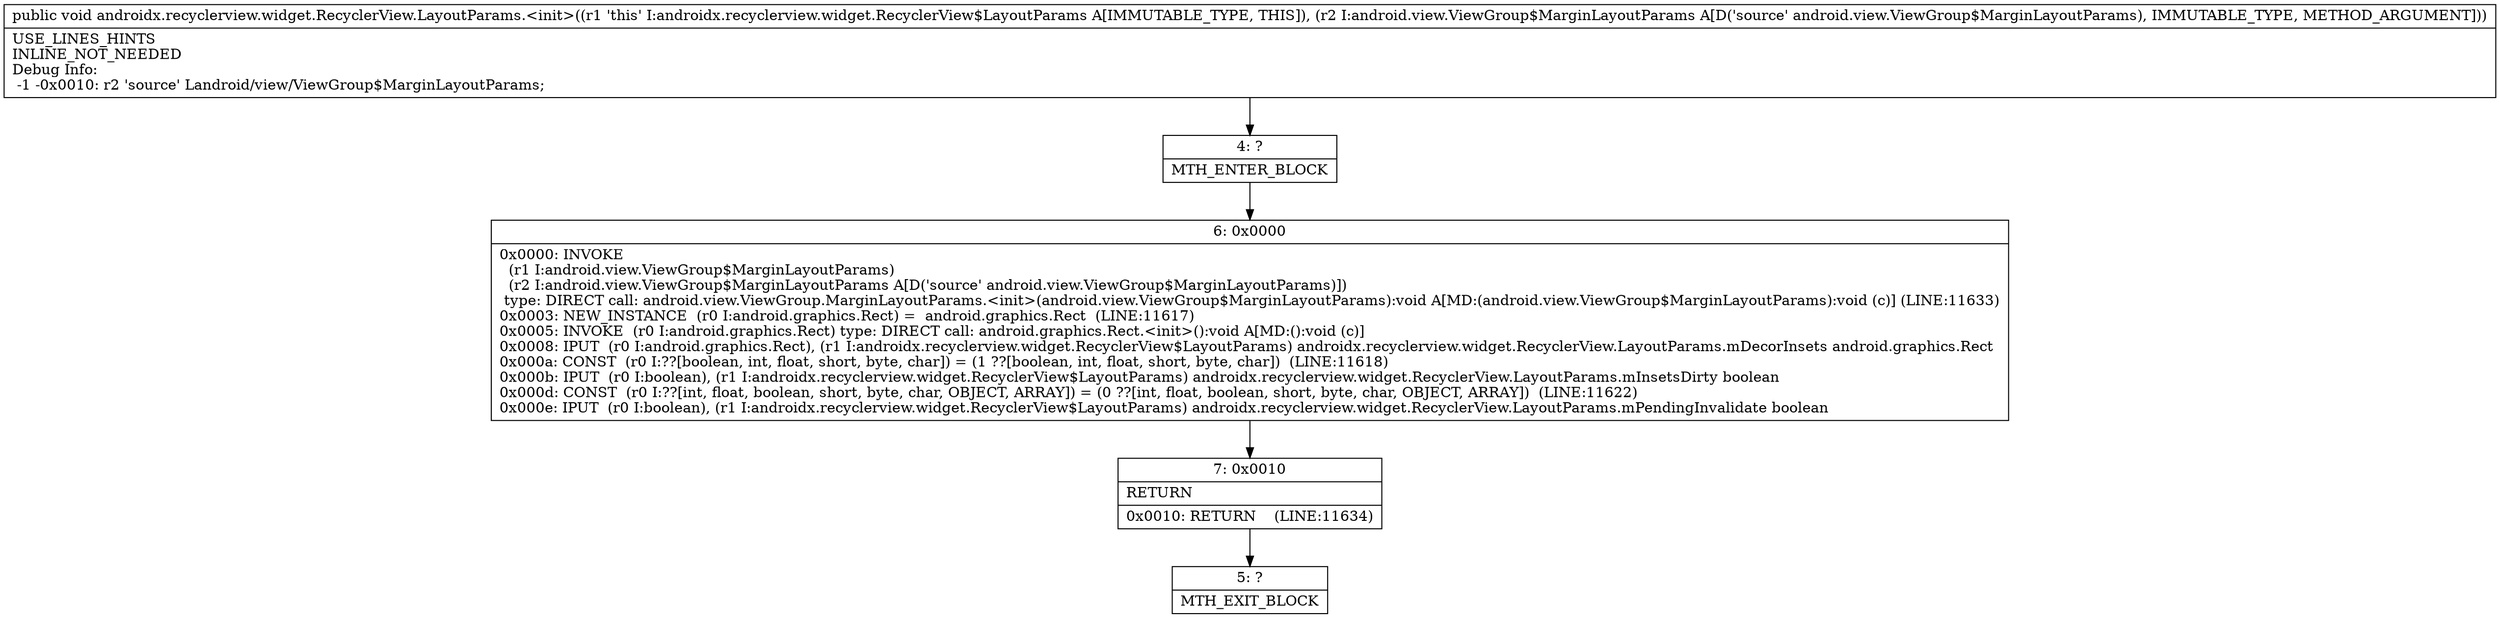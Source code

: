 digraph "CFG forandroidx.recyclerview.widget.RecyclerView.LayoutParams.\<init\>(Landroid\/view\/ViewGroup$MarginLayoutParams;)V" {
Node_4 [shape=record,label="{4\:\ ?|MTH_ENTER_BLOCK\l}"];
Node_6 [shape=record,label="{6\:\ 0x0000|0x0000: INVOKE  \l  (r1 I:android.view.ViewGroup$MarginLayoutParams)\l  (r2 I:android.view.ViewGroup$MarginLayoutParams A[D('source' android.view.ViewGroup$MarginLayoutParams)])\l type: DIRECT call: android.view.ViewGroup.MarginLayoutParams.\<init\>(android.view.ViewGroup$MarginLayoutParams):void A[MD:(android.view.ViewGroup$MarginLayoutParams):void (c)] (LINE:11633)\l0x0003: NEW_INSTANCE  (r0 I:android.graphics.Rect) =  android.graphics.Rect  (LINE:11617)\l0x0005: INVOKE  (r0 I:android.graphics.Rect) type: DIRECT call: android.graphics.Rect.\<init\>():void A[MD:():void (c)]\l0x0008: IPUT  (r0 I:android.graphics.Rect), (r1 I:androidx.recyclerview.widget.RecyclerView$LayoutParams) androidx.recyclerview.widget.RecyclerView.LayoutParams.mDecorInsets android.graphics.Rect \l0x000a: CONST  (r0 I:??[boolean, int, float, short, byte, char]) = (1 ??[boolean, int, float, short, byte, char])  (LINE:11618)\l0x000b: IPUT  (r0 I:boolean), (r1 I:androidx.recyclerview.widget.RecyclerView$LayoutParams) androidx.recyclerview.widget.RecyclerView.LayoutParams.mInsetsDirty boolean \l0x000d: CONST  (r0 I:??[int, float, boolean, short, byte, char, OBJECT, ARRAY]) = (0 ??[int, float, boolean, short, byte, char, OBJECT, ARRAY])  (LINE:11622)\l0x000e: IPUT  (r0 I:boolean), (r1 I:androidx.recyclerview.widget.RecyclerView$LayoutParams) androidx.recyclerview.widget.RecyclerView.LayoutParams.mPendingInvalidate boolean \l}"];
Node_7 [shape=record,label="{7\:\ 0x0010|RETURN\l|0x0010: RETURN    (LINE:11634)\l}"];
Node_5 [shape=record,label="{5\:\ ?|MTH_EXIT_BLOCK\l}"];
MethodNode[shape=record,label="{public void androidx.recyclerview.widget.RecyclerView.LayoutParams.\<init\>((r1 'this' I:androidx.recyclerview.widget.RecyclerView$LayoutParams A[IMMUTABLE_TYPE, THIS]), (r2 I:android.view.ViewGroup$MarginLayoutParams A[D('source' android.view.ViewGroup$MarginLayoutParams), IMMUTABLE_TYPE, METHOD_ARGUMENT]))  | USE_LINES_HINTS\lINLINE_NOT_NEEDED\lDebug Info:\l  \-1 \-0x0010: r2 'source' Landroid\/view\/ViewGroup$MarginLayoutParams;\l}"];
MethodNode -> Node_4;Node_4 -> Node_6;
Node_6 -> Node_7;
Node_7 -> Node_5;
}

